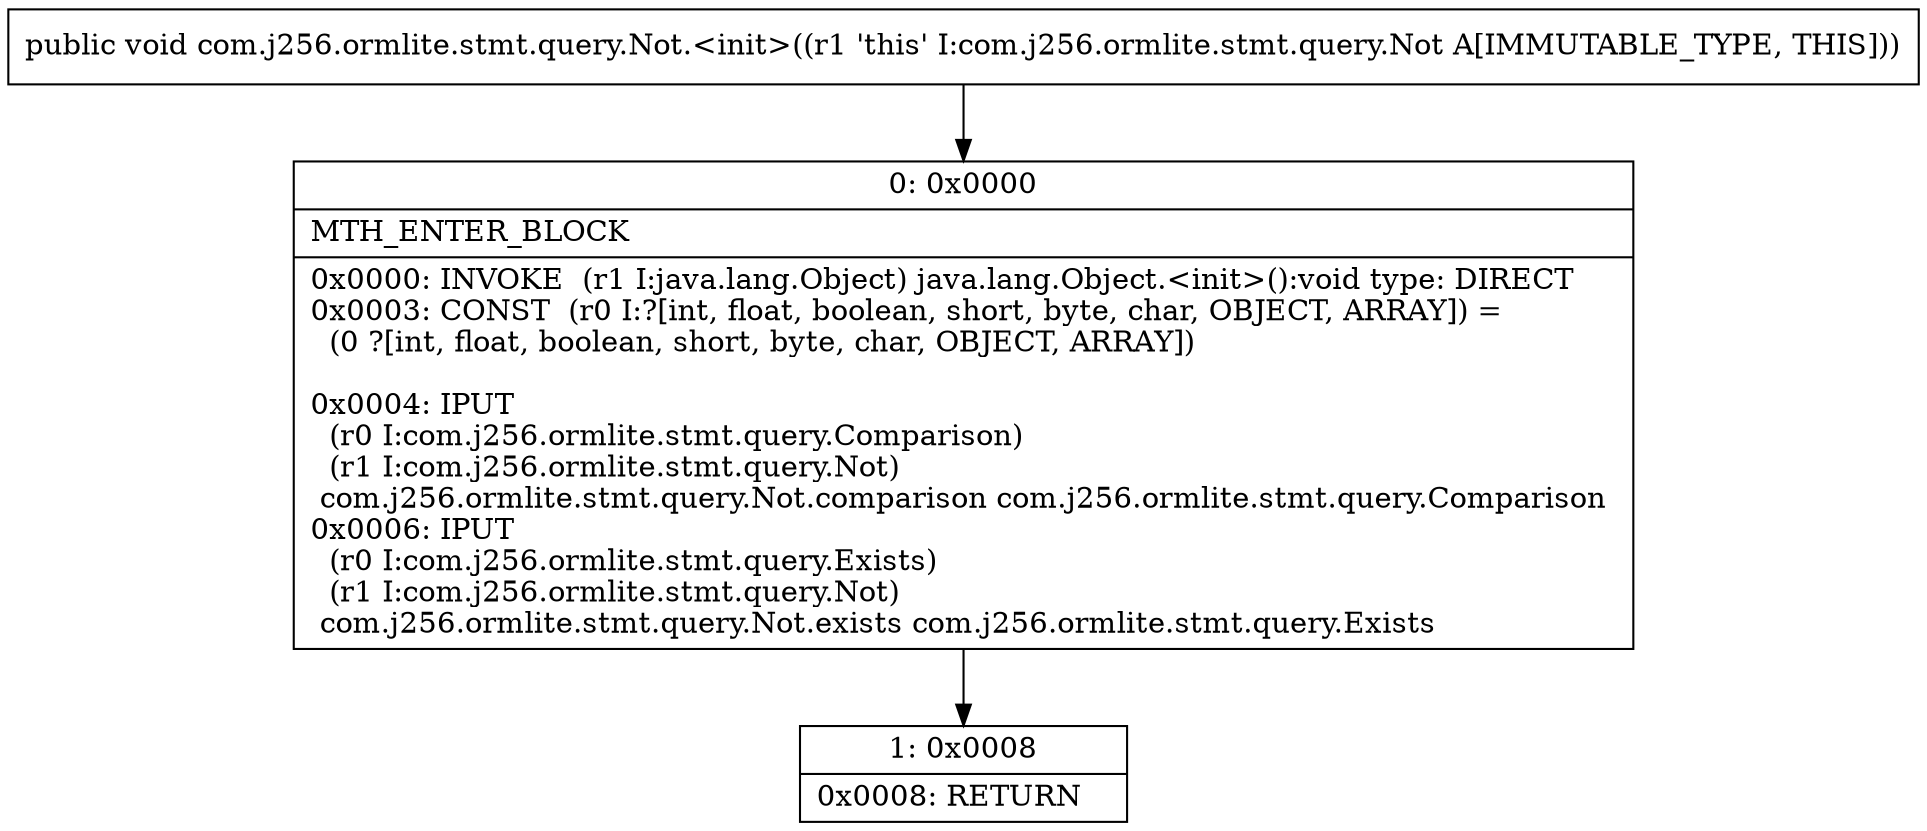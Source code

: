 digraph "CFG forcom.j256.ormlite.stmt.query.Not.\<init\>()V" {
Node_0 [shape=record,label="{0\:\ 0x0000|MTH_ENTER_BLOCK\l|0x0000: INVOKE  (r1 I:java.lang.Object) java.lang.Object.\<init\>():void type: DIRECT \l0x0003: CONST  (r0 I:?[int, float, boolean, short, byte, char, OBJECT, ARRAY]) = \l  (0 ?[int, float, boolean, short, byte, char, OBJECT, ARRAY])\l \l0x0004: IPUT  \l  (r0 I:com.j256.ormlite.stmt.query.Comparison)\l  (r1 I:com.j256.ormlite.stmt.query.Not)\l com.j256.ormlite.stmt.query.Not.comparison com.j256.ormlite.stmt.query.Comparison \l0x0006: IPUT  \l  (r0 I:com.j256.ormlite.stmt.query.Exists)\l  (r1 I:com.j256.ormlite.stmt.query.Not)\l com.j256.ormlite.stmt.query.Not.exists com.j256.ormlite.stmt.query.Exists \l}"];
Node_1 [shape=record,label="{1\:\ 0x0008|0x0008: RETURN   \l}"];
MethodNode[shape=record,label="{public void com.j256.ormlite.stmt.query.Not.\<init\>((r1 'this' I:com.j256.ormlite.stmt.query.Not A[IMMUTABLE_TYPE, THIS])) }"];
MethodNode -> Node_0;
Node_0 -> Node_1;
}

